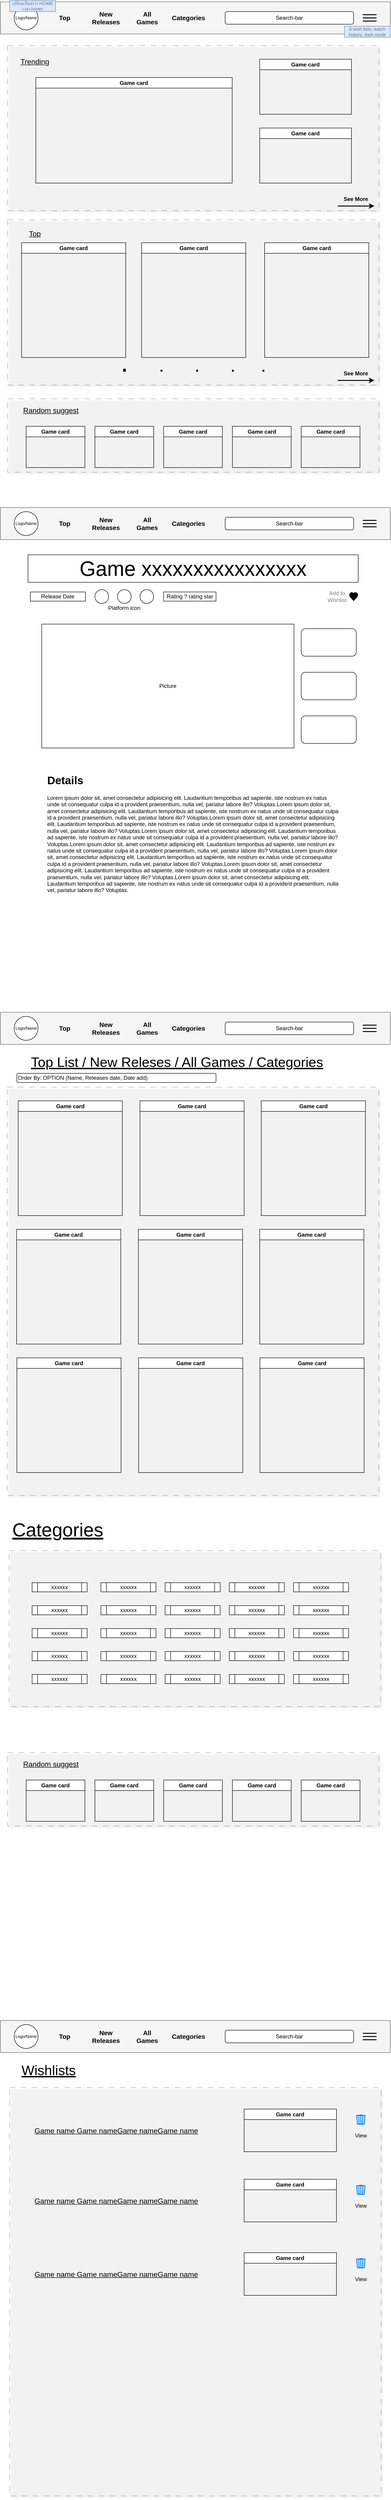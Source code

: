 <mxfile version="27.1.6">
  <diagram name="Page-1" id="5L36YUZNDnyZTbNsHrqq">
    <mxGraphModel dx="1002" dy="681" grid="1" gridSize="10" guides="1" tooltips="1" connect="1" arrows="1" fold="1" page="1" pageScale="1" pageWidth="850" pageHeight="1100" math="0" shadow="0">
      <root>
        <mxCell id="0" />
        <mxCell id="1" parent="0" />
        <mxCell id="wtV0gqSgXEhAF3ek1q4S-1" value="" style="rounded=0;whiteSpace=wrap;html=1;fillColor=#f5f5f5;fontColor=#333333;strokeColor=#666666;" vertex="1" parent="1">
          <mxGeometry y="25" width="850" height="70" as="geometry" />
        </mxCell>
        <mxCell id="wtV0gqSgXEhAF3ek1q4S-3" value="Logo/Name" style="ellipse;whiteSpace=wrap;html=1;aspect=fixed;fontSize=9;" vertex="1" parent="1">
          <mxGeometry x="30" y="34.06" width="51.88" height="51.88" as="geometry" />
        </mxCell>
        <mxCell id="wtV0gqSgXEhAF3ek1q4S-6" value="Search-bar" style="rounded=1;whiteSpace=wrap;html=1;" vertex="1" parent="1">
          <mxGeometry x="490" y="46.25" width="280" height="27.5" as="geometry" />
        </mxCell>
        <mxCell id="wtV0gqSgXEhAF3ek1q4S-12" value="" style="group" vertex="1" connectable="0" parent="1">
          <mxGeometry x="790" y="53" width="30" height="14" as="geometry" />
        </mxCell>
        <mxCell id="wtV0gqSgXEhAF3ek1q4S-9" value="" style="endArrow=none;html=1;rounded=0;strokeWidth=2;" edge="1" parent="wtV0gqSgXEhAF3ek1q4S-12">
          <mxGeometry width="50" height="50" relative="1" as="geometry">
            <mxPoint as="sourcePoint" />
            <mxPoint x="30" as="targetPoint" />
          </mxGeometry>
        </mxCell>
        <mxCell id="wtV0gqSgXEhAF3ek1q4S-10" value="" style="endArrow=none;html=1;rounded=0;strokeWidth=2;" edge="1" parent="wtV0gqSgXEhAF3ek1q4S-12">
          <mxGeometry width="50" height="50" relative="1" as="geometry">
            <mxPoint y="7" as="sourcePoint" />
            <mxPoint x="30" y="7" as="targetPoint" />
          </mxGeometry>
        </mxCell>
        <mxCell id="wtV0gqSgXEhAF3ek1q4S-11" value="" style="endArrow=none;html=1;rounded=0;strokeWidth=2;" edge="1" parent="wtV0gqSgXEhAF3ek1q4S-12">
          <mxGeometry width="50" height="50" relative="1" as="geometry">
            <mxPoint y="14" as="sourcePoint" />
            <mxPoint x="30" y="14" as="targetPoint" />
          </mxGeometry>
        </mxCell>
        <mxCell id="wtV0gqSgXEhAF3ek1q4S-14" value="เปลี่ยนเป็นคำว่า HOME เวลา hover" style="text;html=1;align=center;verticalAlign=middle;whiteSpace=wrap;rounded=0;fillColor=#dae8fc;strokeColor=#6c8ebf;fontSize=10;textOpacity=50;" vertex="1" parent="1">
          <mxGeometry x="20" y="22.19" width="100" height="24.06" as="geometry" />
        </mxCell>
        <mxCell id="wtV0gqSgXEhAF3ek1q4S-15" value="&lt;b&gt;&lt;font style=&quot;font-size: 14px;&quot;&gt;Top&lt;/font&gt;&lt;/b&gt;" style="text;html=1;align=center;verticalAlign=middle;whiteSpace=wrap;rounded=0;" vertex="1" parent="1">
          <mxGeometry x="110" y="41.88" width="60" height="36.25" as="geometry" />
        </mxCell>
        <mxCell id="wtV0gqSgXEhAF3ek1q4S-16" value="&lt;b&gt;&lt;font style=&quot;font-size: 14px;&quot;&gt;New Releases&lt;/font&gt;&lt;/b&gt;" style="text;html=1;align=center;verticalAlign=middle;whiteSpace=wrap;rounded=0;" vertex="1" parent="1">
          <mxGeometry x="200" y="41.88" width="60" height="36.25" as="geometry" />
        </mxCell>
        <mxCell id="wtV0gqSgXEhAF3ek1q4S-17" value="&lt;b&gt;&lt;font style=&quot;font-size: 14px;&quot;&gt;All Games&lt;/font&gt;&lt;/b&gt;" style="text;html=1;align=center;verticalAlign=middle;whiteSpace=wrap;rounded=0;" vertex="1" parent="1">
          <mxGeometry x="290" y="41.88" width="60" height="36.25" as="geometry" />
        </mxCell>
        <mxCell id="wtV0gqSgXEhAF3ek1q4S-18" value="&lt;div&gt;&lt;b&gt;&lt;font style=&quot;font-size: 14px;&quot;&gt;Categories&lt;/font&gt;&lt;/b&gt;&lt;/div&gt;" style="text;html=1;align=center;verticalAlign=middle;whiteSpace=wrap;rounded=0;" vertex="1" parent="1">
          <mxGeometry x="380" y="41.88" width="60" height="36.25" as="geometry" />
        </mxCell>
        <mxCell id="wtV0gqSgXEhAF3ek1q4S-19" value="" style="rounded=0;whiteSpace=wrap;html=1;textOpacity=0;perimeterSpacing=2;opacity=30;glass=0;shadow=1;dashed=1;dashPattern=12 12;" vertex="1" parent="1">
          <mxGeometry x="15.25" y="120" width="810" height="360" as="geometry" />
        </mxCell>
        <mxCell id="wtV0gqSgXEhAF3ek1q4S-20" value="Trending" style="text;html=1;align=center;verticalAlign=middle;whiteSpace=wrap;rounded=0;fontSize=16;fontStyle=4" vertex="1" parent="1">
          <mxGeometry x="45.25" y="140" width="60" height="30" as="geometry" />
        </mxCell>
        <mxCell id="wtV0gqSgXEhAF3ek1q4S-25" value="Game card" style="swimlane;whiteSpace=wrap;html=1;" vertex="1" parent="1">
          <mxGeometry x="77.13" y="190" width="428.12" height="230" as="geometry">
            <mxRectangle x="81.88" y="210" width="100" height="30" as="alternateBounds" />
          </mxGeometry>
        </mxCell>
        <mxCell id="wtV0gqSgXEhAF3ek1q4S-30" value="Game card" style="swimlane;whiteSpace=wrap;html=1;" vertex="1" parent="1">
          <mxGeometry x="565.25" y="150" width="200" height="120" as="geometry" />
        </mxCell>
        <mxCell id="wtV0gqSgXEhAF3ek1q4S-31" value="Game card" style="swimlane;whiteSpace=wrap;html=1;" vertex="1" parent="1">
          <mxGeometry x="565.25" y="300" width="200" height="120" as="geometry" />
        </mxCell>
        <mxCell id="wtV0gqSgXEhAF3ek1q4S-37" value="" style="rounded=0;whiteSpace=wrap;html=1;textOpacity=0;perimeterSpacing=2;opacity=30;glass=0;shadow=1;dashed=1;dashPattern=12 12;" vertex="1" parent="1">
          <mxGeometry x="15.25" y="500" width="810" height="360" as="geometry" />
        </mxCell>
        <mxCell id="wtV0gqSgXEhAF3ek1q4S-39" value="Game card" style="swimlane;whiteSpace=wrap;html=1;" vertex="1" parent="1">
          <mxGeometry x="46" y="550" width="227.13" height="250" as="geometry">
            <mxRectangle x="81.88" y="210" width="100" height="30" as="alternateBounds" />
          </mxGeometry>
        </mxCell>
        <mxCell id="wtV0gqSgXEhAF3ek1q4S-42" value="" style="rounded=0;whiteSpace=wrap;html=1;textOpacity=0;perimeterSpacing=2;opacity=30;glass=0;shadow=1;dashed=1;dashPattern=12 12;" vertex="1" parent="1">
          <mxGeometry x="19" y="3400" width="810" height="340" as="geometry" />
        </mxCell>
        <mxCell id="wtV0gqSgXEhAF3ek1q4S-47" value="Top" style="text;html=1;align=center;verticalAlign=middle;whiteSpace=wrap;rounded=0;fontSize=16;fontStyle=4" vertex="1" parent="1">
          <mxGeometry x="45.25" y="515" width="60" height="30" as="geometry" />
        </mxCell>
        <mxCell id="wtV0gqSgXEhAF3ek1q4S-48" value="มี wish lists, watch history, dark mode" style="text;html=1;align=center;verticalAlign=middle;whiteSpace=wrap;rounded=0;fillColor=#dae8fc;strokeColor=#6c8ebf;fontSize=10;textOpacity=50;" vertex="1" parent="1">
          <mxGeometry x="750" y="78.13" width="100" height="24.06" as="geometry" />
        </mxCell>
        <mxCell id="wtV0gqSgXEhAF3ek1q4S-49" value="&lt;font style=&quot;font-size: 60px;&quot;&gt;&lt;font style=&quot;&quot;&gt;.&amp;nbsp; &amp;nbsp; &lt;/font&gt;&lt;/font&gt;&lt;font style=&quot;font-size: 40px;&quot;&gt;&lt;font style=&quot;&quot;&gt;.&amp;nbsp; &amp;nbsp; &amp;nbsp; .&amp;nbsp; &amp;nbsp; &amp;nbsp; .&amp;nbsp; &amp;nbsp; &amp;nbsp;.&lt;/font&gt;&lt;/font&gt;" style="rounded=1;whiteSpace=wrap;html=1;labelBackgroundColor=none;fillColor=none;strokeColor=none;align=center;fontColor=light-dark(#000000,#EDEDED);labelBorderColor=none;textShadow=0;labelPosition=center;verticalLabelPosition=middle;verticalAlign=middle;" vertex="1" parent="1">
          <mxGeometry x="257.25" y="780" width="326.5" height="60" as="geometry" />
        </mxCell>
        <mxCell id="wtV0gqSgXEhAF3ek1q4S-54" value="" style="group" vertex="1" connectable="0" parent="1">
          <mxGeometry x="735.25" y="440" width="80" height="30" as="geometry" />
        </mxCell>
        <mxCell id="wtV0gqSgXEhAF3ek1q4S-55" value="" style="endArrow=classic;html=1;rounded=0;strokeWidth=2;" edge="1" parent="wtV0gqSgXEhAF3ek1q4S-54">
          <mxGeometry width="50" height="50" relative="1" as="geometry">
            <mxPoint y="30" as="sourcePoint" />
            <mxPoint x="80" y="30" as="targetPoint" />
          </mxGeometry>
        </mxCell>
        <mxCell id="wtV0gqSgXEhAF3ek1q4S-56" value="&lt;b&gt;See More&lt;/b&gt;" style="text;html=1;align=center;verticalAlign=middle;whiteSpace=wrap;rounded=0;" vertex="1" parent="wtV0gqSgXEhAF3ek1q4S-54">
          <mxGeometry x="10" width="60" height="30" as="geometry" />
        </mxCell>
        <mxCell id="wtV0gqSgXEhAF3ek1q4S-58" value="" style="group" vertex="1" connectable="0" parent="1">
          <mxGeometry x="735.25" y="820" width="80" height="30" as="geometry" />
        </mxCell>
        <mxCell id="wtV0gqSgXEhAF3ek1q4S-59" value="" style="endArrow=classic;html=1;rounded=0;strokeWidth=2;" edge="1" parent="wtV0gqSgXEhAF3ek1q4S-58">
          <mxGeometry width="50" height="50" relative="1" as="geometry">
            <mxPoint y="30" as="sourcePoint" />
            <mxPoint x="80" y="30" as="targetPoint" />
          </mxGeometry>
        </mxCell>
        <mxCell id="wtV0gqSgXEhAF3ek1q4S-60" value="&lt;b&gt;See More&lt;/b&gt;" style="text;html=1;align=center;verticalAlign=middle;whiteSpace=wrap;rounded=0;" vertex="1" parent="wtV0gqSgXEhAF3ek1q4S-58">
          <mxGeometry x="10" width="60" height="30" as="geometry" />
        </mxCell>
        <mxCell id="wtV0gqSgXEhAF3ek1q4S-61" value="Categories" style="text;html=1;align=center;verticalAlign=middle;whiteSpace=wrap;rounded=0;fontSize=41;fontStyle=4" vertex="1" parent="1">
          <mxGeometry x="95.25" y="3340" width="60" height="30" as="geometry" />
        </mxCell>
        <mxCell id="wtV0gqSgXEhAF3ek1q4S-62" value="xxxxxx" style="shape=process;whiteSpace=wrap;html=1;backgroundOutline=1;" vertex="1" parent="1">
          <mxGeometry x="69" y="3470" width="120" height="20" as="geometry" />
        </mxCell>
        <mxCell id="wtV0gqSgXEhAF3ek1q4S-63" value="xxxxxx" style="shape=process;whiteSpace=wrap;html=1;backgroundOutline=1;" vertex="1" parent="1">
          <mxGeometry x="219" y="3470" width="120" height="20" as="geometry" />
        </mxCell>
        <mxCell id="wtV0gqSgXEhAF3ek1q4S-64" value="xxxxxx" style="shape=process;whiteSpace=wrap;html=1;backgroundOutline=1;" vertex="1" parent="1">
          <mxGeometry x="359" y="3470" width="120" height="20" as="geometry" />
        </mxCell>
        <mxCell id="wtV0gqSgXEhAF3ek1q4S-65" value="xxxxxx" style="shape=process;whiteSpace=wrap;html=1;backgroundOutline=1;" vertex="1" parent="1">
          <mxGeometry x="499" y="3470" width="120" height="20" as="geometry" />
        </mxCell>
        <mxCell id="wtV0gqSgXEhAF3ek1q4S-66" value="xxxxxx" style="shape=process;whiteSpace=wrap;html=1;backgroundOutline=1;" vertex="1" parent="1">
          <mxGeometry x="639" y="3470" width="120" height="20" as="geometry" />
        </mxCell>
        <mxCell id="wtV0gqSgXEhAF3ek1q4S-67" value="xxxxxx" style="shape=process;whiteSpace=wrap;html=1;backgroundOutline=1;" vertex="1" parent="1">
          <mxGeometry x="69" y="3520" width="120" height="20" as="geometry" />
        </mxCell>
        <mxCell id="wtV0gqSgXEhAF3ek1q4S-68" value="xxxxxx" style="shape=process;whiteSpace=wrap;html=1;backgroundOutline=1;" vertex="1" parent="1">
          <mxGeometry x="219" y="3520" width="120" height="20" as="geometry" />
        </mxCell>
        <mxCell id="wtV0gqSgXEhAF3ek1q4S-69" value="xxxxxx" style="shape=process;whiteSpace=wrap;html=1;backgroundOutline=1;" vertex="1" parent="1">
          <mxGeometry x="359" y="3520" width="120" height="20" as="geometry" />
        </mxCell>
        <mxCell id="wtV0gqSgXEhAF3ek1q4S-70" value="xxxxxx" style="shape=process;whiteSpace=wrap;html=1;backgroundOutline=1;" vertex="1" parent="1">
          <mxGeometry x="499" y="3520" width="120" height="20" as="geometry" />
        </mxCell>
        <mxCell id="wtV0gqSgXEhAF3ek1q4S-71" value="xxxxxx" style="shape=process;whiteSpace=wrap;html=1;backgroundOutline=1;" vertex="1" parent="1">
          <mxGeometry x="639" y="3520" width="120" height="20" as="geometry" />
        </mxCell>
        <mxCell id="wtV0gqSgXEhAF3ek1q4S-72" value="xxxxxx" style="shape=process;whiteSpace=wrap;html=1;backgroundOutline=1;" vertex="1" parent="1">
          <mxGeometry x="69" y="3570" width="120" height="20" as="geometry" />
        </mxCell>
        <mxCell id="wtV0gqSgXEhAF3ek1q4S-73" value="xxxxxx" style="shape=process;whiteSpace=wrap;html=1;backgroundOutline=1;" vertex="1" parent="1">
          <mxGeometry x="219" y="3570" width="120" height="20" as="geometry" />
        </mxCell>
        <mxCell id="wtV0gqSgXEhAF3ek1q4S-74" value="xxxxxx" style="shape=process;whiteSpace=wrap;html=1;backgroundOutline=1;" vertex="1" parent="1">
          <mxGeometry x="359" y="3570" width="120" height="20" as="geometry" />
        </mxCell>
        <mxCell id="wtV0gqSgXEhAF3ek1q4S-75" value="xxxxxx" style="shape=process;whiteSpace=wrap;html=1;backgroundOutline=1;" vertex="1" parent="1">
          <mxGeometry x="499" y="3570" width="120" height="20" as="geometry" />
        </mxCell>
        <mxCell id="wtV0gqSgXEhAF3ek1q4S-76" value="xxxxxx" style="shape=process;whiteSpace=wrap;html=1;backgroundOutline=1;" vertex="1" parent="1">
          <mxGeometry x="639" y="3570" width="120" height="20" as="geometry" />
        </mxCell>
        <mxCell id="wtV0gqSgXEhAF3ek1q4S-77" value="xxxxxx" style="shape=process;whiteSpace=wrap;html=1;backgroundOutline=1;" vertex="1" parent="1">
          <mxGeometry x="69" y="3620" width="120" height="20" as="geometry" />
        </mxCell>
        <mxCell id="wtV0gqSgXEhAF3ek1q4S-78" value="xxxxxx" style="shape=process;whiteSpace=wrap;html=1;backgroundOutline=1;" vertex="1" parent="1">
          <mxGeometry x="219" y="3620" width="120" height="20" as="geometry" />
        </mxCell>
        <mxCell id="wtV0gqSgXEhAF3ek1q4S-79" value="xxxxxx" style="shape=process;whiteSpace=wrap;html=1;backgroundOutline=1;" vertex="1" parent="1">
          <mxGeometry x="359" y="3620" width="120" height="20" as="geometry" />
        </mxCell>
        <mxCell id="wtV0gqSgXEhAF3ek1q4S-80" value="xxxxxx" style="shape=process;whiteSpace=wrap;html=1;backgroundOutline=1;" vertex="1" parent="1">
          <mxGeometry x="499" y="3620" width="120" height="20" as="geometry" />
        </mxCell>
        <mxCell id="wtV0gqSgXEhAF3ek1q4S-81" value="xxxxxx" style="shape=process;whiteSpace=wrap;html=1;backgroundOutline=1;" vertex="1" parent="1">
          <mxGeometry x="639" y="3620" width="120" height="20" as="geometry" />
        </mxCell>
        <mxCell id="wtV0gqSgXEhAF3ek1q4S-82" value="xxxxxx" style="shape=process;whiteSpace=wrap;html=1;backgroundOutline=1;" vertex="1" parent="1">
          <mxGeometry x="69" y="3670" width="120" height="20" as="geometry" />
        </mxCell>
        <mxCell id="wtV0gqSgXEhAF3ek1q4S-83" value="xxxxxx" style="shape=process;whiteSpace=wrap;html=1;backgroundOutline=1;" vertex="1" parent="1">
          <mxGeometry x="219" y="3670" width="120" height="20" as="geometry" />
        </mxCell>
        <mxCell id="wtV0gqSgXEhAF3ek1q4S-84" value="xxxxxx" style="shape=process;whiteSpace=wrap;html=1;backgroundOutline=1;" vertex="1" parent="1">
          <mxGeometry x="359" y="3670" width="120" height="20" as="geometry" />
        </mxCell>
        <mxCell id="wtV0gqSgXEhAF3ek1q4S-85" value="xxxxxx" style="shape=process;whiteSpace=wrap;html=1;backgroundOutline=1;" vertex="1" parent="1">
          <mxGeometry x="499" y="3670" width="120" height="20" as="geometry" />
        </mxCell>
        <mxCell id="wtV0gqSgXEhAF3ek1q4S-86" value="xxxxxx" style="shape=process;whiteSpace=wrap;html=1;backgroundOutline=1;" vertex="1" parent="1">
          <mxGeometry x="639" y="3670" width="120" height="20" as="geometry" />
        </mxCell>
        <mxCell id="wtV0gqSgXEhAF3ek1q4S-96" value="" style="rounded=0;whiteSpace=wrap;html=1;textOpacity=0;perimeterSpacing=2;opacity=30;glass=0;shadow=1;dashed=1;dashPattern=12 12;" vertex="1" parent="1">
          <mxGeometry x="15.25" y="890" width="810" height="160" as="geometry" />
        </mxCell>
        <mxCell id="wtV0gqSgXEhAF3ek1q4S-97" value="Game card" style="swimlane;whiteSpace=wrap;html=1;" vertex="1" parent="1">
          <mxGeometry x="56" y="950" width="128.12" height="90" as="geometry">
            <mxRectangle x="81.88" y="210" width="100" height="30" as="alternateBounds" />
          </mxGeometry>
        </mxCell>
        <mxCell id="wtV0gqSgXEhAF3ek1q4S-100" value="Random suggest" style="text;html=1;align=center;verticalAlign=middle;whiteSpace=wrap;rounded=0;fontSize=16;fontStyle=4" vertex="1" parent="1">
          <mxGeometry x="35.25" y="900" width="150" height="30" as="geometry" />
        </mxCell>
        <mxCell id="wtV0gqSgXEhAF3ek1q4S-106" value="Game card" style="swimlane;whiteSpace=wrap;html=1;" vertex="1" parent="1">
          <mxGeometry x="206" y="950" width="128.12" height="90" as="geometry">
            <mxRectangle x="81.88" y="210" width="100" height="30" as="alternateBounds" />
          </mxGeometry>
        </mxCell>
        <mxCell id="wtV0gqSgXEhAF3ek1q4S-107" value="Game card" style="swimlane;whiteSpace=wrap;html=1;" vertex="1" parent="1">
          <mxGeometry x="355.75" y="950" width="128.12" height="90" as="geometry">
            <mxRectangle x="81.88" y="210" width="100" height="30" as="alternateBounds" />
          </mxGeometry>
        </mxCell>
        <mxCell id="wtV0gqSgXEhAF3ek1q4S-108" value="Game card" style="swimlane;whiteSpace=wrap;html=1;" vertex="1" parent="1">
          <mxGeometry x="505.75" y="950" width="128.12" height="90" as="geometry">
            <mxRectangle x="81.88" y="210" width="100" height="30" as="alternateBounds" />
          </mxGeometry>
        </mxCell>
        <mxCell id="wtV0gqSgXEhAF3ek1q4S-110" value="Game card" style="swimlane;whiteSpace=wrap;html=1;" vertex="1" parent="1">
          <mxGeometry x="655.75" y="950" width="128.12" height="90" as="geometry">
            <mxRectangle x="81.88" y="210" width="100" height="30" as="alternateBounds" />
          </mxGeometry>
        </mxCell>
        <mxCell id="wtV0gqSgXEhAF3ek1q4S-112" value="Game card" style="swimlane;whiteSpace=wrap;html=1;" vertex="1" parent="1">
          <mxGeometry x="307.68" y="550" width="227.13" height="250" as="geometry">
            <mxRectangle x="81.88" y="210" width="100" height="30" as="alternateBounds" />
          </mxGeometry>
        </mxCell>
        <mxCell id="wtV0gqSgXEhAF3ek1q4S-113" value="Game card" style="swimlane;whiteSpace=wrap;html=1;" vertex="1" parent="1">
          <mxGeometry x="576" y="550" width="227.13" height="250" as="geometry">
            <mxRectangle x="81.88" y="210" width="100" height="30" as="alternateBounds" />
          </mxGeometry>
        </mxCell>
        <mxCell id="wtV0gqSgXEhAF3ek1q4S-129" value="" style="group" vertex="1" connectable="0" parent="1">
          <mxGeometry y="1127" width="850" height="70" as="geometry" />
        </mxCell>
        <mxCell id="wtV0gqSgXEhAF3ek1q4S-116" value="" style="rounded=0;whiteSpace=wrap;html=1;fillColor=#f5f5f5;fontColor=#333333;strokeColor=#666666;" vertex="1" parent="wtV0gqSgXEhAF3ek1q4S-129">
          <mxGeometry width="850" height="70" as="geometry" />
        </mxCell>
        <mxCell id="wtV0gqSgXEhAF3ek1q4S-117" value="Logo/Name" style="ellipse;whiteSpace=wrap;html=1;aspect=fixed;fontSize=9;" vertex="1" parent="wtV0gqSgXEhAF3ek1q4S-129">
          <mxGeometry x="30" y="9.06" width="51.88" height="51.88" as="geometry" />
        </mxCell>
        <mxCell id="wtV0gqSgXEhAF3ek1q4S-118" value="Search-bar" style="rounded=1;whiteSpace=wrap;html=1;" vertex="1" parent="wtV0gqSgXEhAF3ek1q4S-129">
          <mxGeometry x="490" y="21.25" width="280" height="27.5" as="geometry" />
        </mxCell>
        <mxCell id="wtV0gqSgXEhAF3ek1q4S-119" value="" style="group" vertex="1" connectable="0" parent="wtV0gqSgXEhAF3ek1q4S-129">
          <mxGeometry x="790" y="28" width="30" height="14" as="geometry" />
        </mxCell>
        <mxCell id="wtV0gqSgXEhAF3ek1q4S-120" value="" style="endArrow=none;html=1;rounded=0;strokeWidth=2;" edge="1" parent="wtV0gqSgXEhAF3ek1q4S-119">
          <mxGeometry width="50" height="50" relative="1" as="geometry">
            <mxPoint as="sourcePoint" />
            <mxPoint x="30" as="targetPoint" />
          </mxGeometry>
        </mxCell>
        <mxCell id="wtV0gqSgXEhAF3ek1q4S-121" value="" style="endArrow=none;html=1;rounded=0;strokeWidth=2;" edge="1" parent="wtV0gqSgXEhAF3ek1q4S-119">
          <mxGeometry width="50" height="50" relative="1" as="geometry">
            <mxPoint y="7" as="sourcePoint" />
            <mxPoint x="30" y="7" as="targetPoint" />
          </mxGeometry>
        </mxCell>
        <mxCell id="wtV0gqSgXEhAF3ek1q4S-122" value="" style="endArrow=none;html=1;rounded=0;strokeWidth=2;" edge="1" parent="wtV0gqSgXEhAF3ek1q4S-119">
          <mxGeometry width="50" height="50" relative="1" as="geometry">
            <mxPoint y="14" as="sourcePoint" />
            <mxPoint x="30" y="14" as="targetPoint" />
          </mxGeometry>
        </mxCell>
        <mxCell id="wtV0gqSgXEhAF3ek1q4S-124" value="&lt;b&gt;&lt;font style=&quot;font-size: 14px;&quot;&gt;Top&lt;/font&gt;&lt;/b&gt;" style="text;html=1;align=center;verticalAlign=middle;whiteSpace=wrap;rounded=0;" vertex="1" parent="wtV0gqSgXEhAF3ek1q4S-129">
          <mxGeometry x="110" y="16.88" width="60" height="36.25" as="geometry" />
        </mxCell>
        <mxCell id="wtV0gqSgXEhAF3ek1q4S-125" value="&lt;b&gt;&lt;font style=&quot;font-size: 14px;&quot;&gt;New Releases&lt;/font&gt;&lt;/b&gt;" style="text;html=1;align=center;verticalAlign=middle;whiteSpace=wrap;rounded=0;" vertex="1" parent="wtV0gqSgXEhAF3ek1q4S-129">
          <mxGeometry x="200" y="16.88" width="60" height="36.25" as="geometry" />
        </mxCell>
        <mxCell id="wtV0gqSgXEhAF3ek1q4S-126" value="&lt;b&gt;&lt;font style=&quot;font-size: 14px;&quot;&gt;All Games&lt;/font&gt;&lt;/b&gt;" style="text;html=1;align=center;verticalAlign=middle;whiteSpace=wrap;rounded=0;" vertex="1" parent="wtV0gqSgXEhAF3ek1q4S-129">
          <mxGeometry x="290" y="16.88" width="60" height="36.25" as="geometry" />
        </mxCell>
        <mxCell id="wtV0gqSgXEhAF3ek1q4S-127" value="&lt;div&gt;&lt;b&gt;&lt;font style=&quot;font-size: 14px;&quot;&gt;Categories&lt;/font&gt;&lt;/b&gt;&lt;/div&gt;" style="text;html=1;align=center;verticalAlign=middle;whiteSpace=wrap;rounded=0;" vertex="1" parent="wtV0gqSgXEhAF3ek1q4S-129">
          <mxGeometry x="380" y="16.88" width="60" height="36.25" as="geometry" />
        </mxCell>
        <mxCell id="wtV0gqSgXEhAF3ek1q4S-130" value="&lt;font&gt;Game xxxxxxxxxxxxxxxx&lt;/font&gt;" style="rounded=0;whiteSpace=wrap;html=1;fontSize=45;" vertex="1" parent="1">
          <mxGeometry x="60" y="1230" width="720" height="60" as="geometry" />
        </mxCell>
        <mxCell id="wtV0gqSgXEhAF3ek1q4S-131" value="Release Date" style="rounded=0;whiteSpace=wrap;html=1;" vertex="1" parent="1">
          <mxGeometry x="65.25" y="1311" width="120" height="20" as="geometry" />
        </mxCell>
        <mxCell id="wtV0gqSgXEhAF3ek1q4S-133" value="" style="ellipse;whiteSpace=wrap;html=1;aspect=fixed;" vertex="1" parent="1">
          <mxGeometry x="206" y="1306" width="30" height="30" as="geometry" />
        </mxCell>
        <mxCell id="wtV0gqSgXEhAF3ek1q4S-134" value="" style="ellipse;whiteSpace=wrap;html=1;aspect=fixed;" vertex="1" parent="1">
          <mxGeometry x="255.06" y="1306" width="30" height="30" as="geometry" />
        </mxCell>
        <mxCell id="wtV0gqSgXEhAF3ek1q4S-135" value="" style="ellipse;whiteSpace=wrap;html=1;aspect=fixed;" vertex="1" parent="1">
          <mxGeometry x="304.12" y="1306" width="30" height="30" as="geometry" />
        </mxCell>
        <mxCell id="wtV0gqSgXEhAF3ek1q4S-136" value="Platform icon" style="text;html=1;align=center;verticalAlign=middle;whiteSpace=wrap;rounded=0;" vertex="1" parent="1">
          <mxGeometry x="215.06" y="1341" width="110" height="10" as="geometry" />
        </mxCell>
        <mxCell id="wtV0gqSgXEhAF3ek1q4S-138" value="" style="shape=mxgraph.signs.healthcare.heart_1;html=1;pointerEvents=1;fillColor=#000000;strokeColor=none;verticalLabelPosition=bottom;verticalAlign=top;align=center;" vertex="1" parent="1">
          <mxGeometry x="760" y="1311" width="20" height="20" as="geometry" />
        </mxCell>
        <mxCell id="wtV0gqSgXEhAF3ek1q4S-139" value="Add to Wishlist" style="text;html=1;align=center;verticalAlign=middle;whiteSpace=wrap;rounded=0;textOpacity=50;" vertex="1" parent="1">
          <mxGeometry x="703.87" y="1306" width="60" height="30" as="geometry" />
        </mxCell>
        <mxCell id="wtV0gqSgXEhAF3ek1q4S-140" value="Rating ? rating star" style="rounded=0;whiteSpace=wrap;html=1;" vertex="1" parent="1">
          <mxGeometry x="355.75" y="1311" width="114.25" height="20" as="geometry" />
        </mxCell>
        <mxCell id="wtV0gqSgXEhAF3ek1q4S-141" value="Picture" style="rounded=0;whiteSpace=wrap;html=1;" vertex="1" parent="1">
          <mxGeometry x="90" y="1381" width="550" height="270" as="geometry" />
        </mxCell>
        <mxCell id="wtV0gqSgXEhAF3ek1q4S-142" value="" style="rounded=1;whiteSpace=wrap;html=1;" vertex="1" parent="1">
          <mxGeometry x="655.75" y="1391" width="120" height="60" as="geometry" />
        </mxCell>
        <mxCell id="wtV0gqSgXEhAF3ek1q4S-143" value="" style="rounded=1;whiteSpace=wrap;html=1;" vertex="1" parent="1">
          <mxGeometry x="655.75" y="1486" width="120" height="60" as="geometry" />
        </mxCell>
        <mxCell id="wtV0gqSgXEhAF3ek1q4S-144" value="" style="rounded=1;whiteSpace=wrap;html=1;" vertex="1" parent="1">
          <mxGeometry x="655.75" y="1581" width="120" height="60" as="geometry" />
        </mxCell>
        <mxCell id="wtV0gqSgXEhAF3ek1q4S-145" value="&lt;h1 style=&quot;margin-top: 0px;&quot;&gt;Details&lt;/h1&gt;&lt;p&gt;Lorem ipsum dolor sit, amet consectetur adipisicing elit. Laudantium temporibus ad sapiente, iste nostrum ex natus unde sit consequatur culpa id a provident praesentium, nulla vel, pariatur labore illo? Voluptas.&lt;span style=&quot;background-color: transparent; color: light-dark(rgb(0, 0, 0), rgb(255, 255, 255));&quot;&gt;Lorem ipsum dolor sit, amet consectetur adipisicing elit. Laudantium temporibus ad sapiente, iste nostrum ex natus unde sit consequatur culpa id a provident praesentium, nulla vel, pariatur labore illo? Voluptas.&lt;/span&gt;&lt;span style=&quot;background-color: transparent; color: light-dark(rgb(0, 0, 0), rgb(255, 255, 255));&quot;&gt;Lorem ipsum dolor sit, amet consectetur adipisicing elit. Laudantium temporibus ad sapiente, iste nostrum ex natus unde sit consequatur culpa id a provident praesentium, nulla vel, pariatur labore illo? Voluptas.&lt;/span&gt;&lt;span style=&quot;background-color: transparent; color: light-dark(rgb(0, 0, 0), rgb(255, 255, 255));&quot;&gt;Lorem ipsum dolor sit, amet consectetur adipisicing elit. Laudantium temporibus ad sapiente, iste nostrum ex natus unde sit consequatur culpa id a provident praesentium, nulla vel, pariatur labore illo? Voluptas.&lt;/span&gt;&lt;span style=&quot;background-color: transparent; color: light-dark(rgb(0, 0, 0), rgb(255, 255, 255));&quot;&gt;Lorem ipsum dolor sit, amet consectetur adipisicing elit. Laudantium temporibus ad sapiente, iste nostrum ex natus unde sit consequatur culpa id a provident praesentium, nulla vel, pariatur labore illo? Voluptas.&lt;/span&gt;&lt;span style=&quot;background-color: transparent; color: light-dark(rgb(0, 0, 0), rgb(255, 255, 255));&quot;&gt;Lorem ipsum dolor sit, amet consectetur adipisicing elit. Laudantium temporibus ad sapiente, iste nostrum ex natus unde sit consequatur culpa id a provident praesentium, nulla vel, pariatur labore illo? Voluptas.&lt;/span&gt;&lt;span style=&quot;background-color: transparent; color: light-dark(rgb(0, 0, 0), rgb(255, 255, 255));&quot;&gt;Lorem ipsum dolor sit, amet consectetur adipisicing elit. Laudantium temporibus ad sapiente, iste nostrum ex natus unde sit consequatur culpa id a provident praesentium, nulla vel, pariatur labore illo? Voluptas.&lt;/span&gt;&lt;span style=&quot;background-color: transparent; color: light-dark(rgb(0, 0, 0), rgb(255, 255, 255));&quot;&gt;Lorem ipsum dolor sit, amet consectetur adipisicing elit. Laudantium temporibus ad sapiente, iste nostrum ex natus unde sit consequatur culpa id a provident praesentium, nulla vel, pariatur labore illo? Voluptas.&lt;/span&gt;&lt;/p&gt;" style="text;html=1;whiteSpace=wrap;overflow=hidden;rounded=0;" vertex="1" parent="1">
          <mxGeometry x="100" y="1701" width="640" height="280" as="geometry" />
        </mxCell>
        <mxCell id="wtV0gqSgXEhAF3ek1q4S-146" value="" style="group" vertex="1" connectable="0" parent="1">
          <mxGeometry y="2227" width="850" height="70" as="geometry" />
        </mxCell>
        <mxCell id="wtV0gqSgXEhAF3ek1q4S-147" value="" style="rounded=0;whiteSpace=wrap;html=1;fillColor=#f5f5f5;fontColor=#333333;strokeColor=#666666;" vertex="1" parent="wtV0gqSgXEhAF3ek1q4S-146">
          <mxGeometry width="850" height="70" as="geometry" />
        </mxCell>
        <mxCell id="wtV0gqSgXEhAF3ek1q4S-148" value="Logo/Name" style="ellipse;whiteSpace=wrap;html=1;aspect=fixed;fontSize=9;" vertex="1" parent="wtV0gqSgXEhAF3ek1q4S-146">
          <mxGeometry x="30" y="9.06" width="51.88" height="51.88" as="geometry" />
        </mxCell>
        <mxCell id="wtV0gqSgXEhAF3ek1q4S-149" value="Search-bar" style="rounded=1;whiteSpace=wrap;html=1;" vertex="1" parent="wtV0gqSgXEhAF3ek1q4S-146">
          <mxGeometry x="490" y="21.25" width="280" height="27.5" as="geometry" />
        </mxCell>
        <mxCell id="wtV0gqSgXEhAF3ek1q4S-150" value="" style="group" vertex="1" connectable="0" parent="wtV0gqSgXEhAF3ek1q4S-146">
          <mxGeometry x="790" y="28" width="30" height="14" as="geometry" />
        </mxCell>
        <mxCell id="wtV0gqSgXEhAF3ek1q4S-151" value="" style="endArrow=none;html=1;rounded=0;strokeWidth=2;" edge="1" parent="wtV0gqSgXEhAF3ek1q4S-150">
          <mxGeometry width="50" height="50" relative="1" as="geometry">
            <mxPoint as="sourcePoint" />
            <mxPoint x="30" as="targetPoint" />
          </mxGeometry>
        </mxCell>
        <mxCell id="wtV0gqSgXEhAF3ek1q4S-152" value="" style="endArrow=none;html=1;rounded=0;strokeWidth=2;" edge="1" parent="wtV0gqSgXEhAF3ek1q4S-150">
          <mxGeometry width="50" height="50" relative="1" as="geometry">
            <mxPoint y="7" as="sourcePoint" />
            <mxPoint x="30" y="7" as="targetPoint" />
          </mxGeometry>
        </mxCell>
        <mxCell id="wtV0gqSgXEhAF3ek1q4S-153" value="" style="endArrow=none;html=1;rounded=0;strokeWidth=2;" edge="1" parent="wtV0gqSgXEhAF3ek1q4S-150">
          <mxGeometry width="50" height="50" relative="1" as="geometry">
            <mxPoint y="14" as="sourcePoint" />
            <mxPoint x="30" y="14" as="targetPoint" />
          </mxGeometry>
        </mxCell>
        <mxCell id="wtV0gqSgXEhAF3ek1q4S-154" value="&lt;b&gt;&lt;font style=&quot;font-size: 14px;&quot;&gt;Top&lt;/font&gt;&lt;/b&gt;" style="text;html=1;align=center;verticalAlign=middle;whiteSpace=wrap;rounded=0;" vertex="1" parent="wtV0gqSgXEhAF3ek1q4S-146">
          <mxGeometry x="110" y="16.88" width="60" height="36.25" as="geometry" />
        </mxCell>
        <mxCell id="wtV0gqSgXEhAF3ek1q4S-155" value="&lt;b&gt;&lt;font style=&quot;font-size: 14px;&quot;&gt;New Releases&lt;/font&gt;&lt;/b&gt;" style="text;html=1;align=center;verticalAlign=middle;whiteSpace=wrap;rounded=0;" vertex="1" parent="wtV0gqSgXEhAF3ek1q4S-146">
          <mxGeometry x="200" y="16.88" width="60" height="36.25" as="geometry" />
        </mxCell>
        <mxCell id="wtV0gqSgXEhAF3ek1q4S-156" value="&lt;b&gt;&lt;font style=&quot;font-size: 14px;&quot;&gt;All Games&lt;/font&gt;&lt;/b&gt;" style="text;html=1;align=center;verticalAlign=middle;whiteSpace=wrap;rounded=0;" vertex="1" parent="wtV0gqSgXEhAF3ek1q4S-146">
          <mxGeometry x="290" y="16.88" width="60" height="36.25" as="geometry" />
        </mxCell>
        <mxCell id="wtV0gqSgXEhAF3ek1q4S-157" value="&lt;div&gt;&lt;b&gt;&lt;font style=&quot;font-size: 14px;&quot;&gt;Categories&lt;/font&gt;&lt;/b&gt;&lt;/div&gt;" style="text;html=1;align=center;verticalAlign=middle;whiteSpace=wrap;rounded=0;" vertex="1" parent="wtV0gqSgXEhAF3ek1q4S-146">
          <mxGeometry x="380" y="16.88" width="60" height="36.25" as="geometry" />
        </mxCell>
        <mxCell id="wtV0gqSgXEhAF3ek1q4S-158" value="" style="rounded=0;whiteSpace=wrap;html=1;textOpacity=0;perimeterSpacing=2;opacity=30;glass=0;shadow=1;dashed=1;dashPattern=12 12;" vertex="1" parent="1">
          <mxGeometry x="14.81" y="2390" width="810" height="890" as="geometry" />
        </mxCell>
        <mxCell id="wtV0gqSgXEhAF3ek1q4S-159" value="Game card" style="swimlane;whiteSpace=wrap;html=1;" vertex="1" parent="1">
          <mxGeometry x="38.63" y="2420" width="227.13" height="250" as="geometry">
            <mxRectangle x="81.88" y="210" width="100" height="30" as="alternateBounds" />
          </mxGeometry>
        </mxCell>
        <mxCell id="wtV0gqSgXEhAF3ek1q4S-160" value="Top List / New Releses / All Games / Categories" style="text;html=1;align=center;verticalAlign=middle;whiteSpace=wrap;rounded=0;fontSize=30;fontStyle=4" vertex="1" parent="1">
          <mxGeometry x="10" y="2320" width="750" height="30" as="geometry" />
        </mxCell>
        <mxCell id="wtV0gqSgXEhAF3ek1q4S-165" value="Game card" style="swimlane;whiteSpace=wrap;html=1;" vertex="1" parent="1">
          <mxGeometry x="304.12" y="2420" width="227.13" height="250" as="geometry">
            <mxRectangle x="81.88" y="210" width="100" height="30" as="alternateBounds" />
          </mxGeometry>
        </mxCell>
        <mxCell id="wtV0gqSgXEhAF3ek1q4S-166" value="Game card" style="swimlane;whiteSpace=wrap;html=1;" vertex="1" parent="1">
          <mxGeometry x="568.63" y="2420" width="227.13" height="250" as="geometry">
            <mxRectangle x="81.88" y="210" width="100" height="30" as="alternateBounds" />
          </mxGeometry>
        </mxCell>
        <mxCell id="wtV0gqSgXEhAF3ek1q4S-167" value="Game card" style="swimlane;whiteSpace=wrap;html=1;" vertex="1" parent="1">
          <mxGeometry x="35.25" y="2700" width="227.13" height="250" as="geometry">
            <mxRectangle x="81.88" y="210" width="100" height="30" as="alternateBounds" />
          </mxGeometry>
        </mxCell>
        <mxCell id="wtV0gqSgXEhAF3ek1q4S-168" value="Game card" style="swimlane;whiteSpace=wrap;html=1;" vertex="1" parent="1">
          <mxGeometry x="300.74" y="2700" width="227.13" height="250" as="geometry">
            <mxRectangle x="81.88" y="210" width="100" height="30" as="alternateBounds" />
          </mxGeometry>
        </mxCell>
        <mxCell id="wtV0gqSgXEhAF3ek1q4S-169" value="Game card" style="swimlane;whiteSpace=wrap;html=1;" vertex="1" parent="1">
          <mxGeometry x="565.25" y="2700" width="227.13" height="250" as="geometry">
            <mxRectangle x="81.88" y="210" width="100" height="30" as="alternateBounds" />
          </mxGeometry>
        </mxCell>
        <mxCell id="wtV0gqSgXEhAF3ek1q4S-170" value="Game card" style="swimlane;whiteSpace=wrap;html=1;" vertex="1" parent="1">
          <mxGeometry x="35.74" y="2980" width="227.13" height="250" as="geometry">
            <mxRectangle x="81.88" y="210" width="100" height="30" as="alternateBounds" />
          </mxGeometry>
        </mxCell>
        <mxCell id="wtV0gqSgXEhAF3ek1q4S-171" value="Game card" style="swimlane;whiteSpace=wrap;html=1;" vertex="1" parent="1">
          <mxGeometry x="301.23" y="2980" width="227.13" height="250" as="geometry">
            <mxRectangle x="81.88" y="210" width="100" height="30" as="alternateBounds" />
          </mxGeometry>
        </mxCell>
        <mxCell id="wtV0gqSgXEhAF3ek1q4S-172" value="Game card" style="swimlane;whiteSpace=wrap;html=1;" vertex="1" parent="1">
          <mxGeometry x="565.74" y="2980" width="227.13" height="250" as="geometry">
            <mxRectangle x="81.88" y="210" width="100" height="30" as="alternateBounds" />
          </mxGeometry>
        </mxCell>
        <mxCell id="wtV0gqSgXEhAF3ek1q4S-173" value="Order By: OPTION (Name, Releases date, Date add)" style="rounded=1;whiteSpace=wrap;html=1;align=left;" vertex="1" parent="1">
          <mxGeometry x="35.74" y="2360" width="434.26" height="20" as="geometry" />
        </mxCell>
        <mxCell id="wtV0gqSgXEhAF3ek1q4S-174" value="" style="rounded=0;whiteSpace=wrap;html=1;textOpacity=0;perimeterSpacing=2;opacity=30;glass=0;shadow=1;dashed=1;dashPattern=12 12;" vertex="1" parent="1">
          <mxGeometry x="15.25" y="3840" width="810" height="160" as="geometry" />
        </mxCell>
        <mxCell id="wtV0gqSgXEhAF3ek1q4S-175" value="Game card" style="swimlane;whiteSpace=wrap;html=1;" vertex="1" parent="1">
          <mxGeometry x="56" y="3900" width="128.12" height="90" as="geometry">
            <mxRectangle x="81.88" y="210" width="100" height="30" as="alternateBounds" />
          </mxGeometry>
        </mxCell>
        <mxCell id="wtV0gqSgXEhAF3ek1q4S-176" value="Random suggest" style="text;html=1;align=center;verticalAlign=middle;whiteSpace=wrap;rounded=0;fontSize=16;fontStyle=4" vertex="1" parent="1">
          <mxGeometry x="35.25" y="3850" width="150" height="30" as="geometry" />
        </mxCell>
        <mxCell id="wtV0gqSgXEhAF3ek1q4S-177" value="Game card" style="swimlane;whiteSpace=wrap;html=1;" vertex="1" parent="1">
          <mxGeometry x="206" y="3900" width="128.12" height="90" as="geometry">
            <mxRectangle x="81.88" y="210" width="100" height="30" as="alternateBounds" />
          </mxGeometry>
        </mxCell>
        <mxCell id="wtV0gqSgXEhAF3ek1q4S-178" value="Game card" style="swimlane;whiteSpace=wrap;html=1;" vertex="1" parent="1">
          <mxGeometry x="355.75" y="3900" width="128.12" height="90" as="geometry">
            <mxRectangle x="81.88" y="210" width="100" height="30" as="alternateBounds" />
          </mxGeometry>
        </mxCell>
        <mxCell id="wtV0gqSgXEhAF3ek1q4S-179" value="Game card" style="swimlane;whiteSpace=wrap;html=1;" vertex="1" parent="1">
          <mxGeometry x="505.75" y="3900" width="128.12" height="90" as="geometry">
            <mxRectangle x="81.88" y="210" width="100" height="30" as="alternateBounds" />
          </mxGeometry>
        </mxCell>
        <mxCell id="wtV0gqSgXEhAF3ek1q4S-180" value="Game card" style="swimlane;whiteSpace=wrap;html=1;" vertex="1" parent="1">
          <mxGeometry x="655.75" y="3900" width="128.12" height="90" as="geometry">
            <mxRectangle x="81.88" y="210" width="100" height="30" as="alternateBounds" />
          </mxGeometry>
        </mxCell>
        <mxCell id="wtV0gqSgXEhAF3ek1q4S-181" value="" style="rounded=0;whiteSpace=wrap;html=1;fillColor=#f5f5f5;fontColor=#333333;strokeColor=#666666;" vertex="1" parent="1">
          <mxGeometry y="4424" width="850" height="70" as="geometry" />
        </mxCell>
        <mxCell id="wtV0gqSgXEhAF3ek1q4S-182" value="Logo/Name" style="ellipse;whiteSpace=wrap;html=1;aspect=fixed;fontSize=9;" vertex="1" parent="1">
          <mxGeometry x="30" y="4433.06" width="51.88" height="51.88" as="geometry" />
        </mxCell>
        <mxCell id="wtV0gqSgXEhAF3ek1q4S-183" value="Search-bar" style="rounded=1;whiteSpace=wrap;html=1;" vertex="1" parent="1">
          <mxGeometry x="490" y="4445.25" width="280" height="27.5" as="geometry" />
        </mxCell>
        <mxCell id="wtV0gqSgXEhAF3ek1q4S-184" value="" style="group" vertex="1" connectable="0" parent="1">
          <mxGeometry x="790" y="4452" width="30" height="14" as="geometry" />
        </mxCell>
        <mxCell id="wtV0gqSgXEhAF3ek1q4S-185" value="" style="endArrow=none;html=1;rounded=0;strokeWidth=2;" edge="1" parent="wtV0gqSgXEhAF3ek1q4S-184">
          <mxGeometry width="50" height="50" relative="1" as="geometry">
            <mxPoint as="sourcePoint" />
            <mxPoint x="30" as="targetPoint" />
          </mxGeometry>
        </mxCell>
        <mxCell id="wtV0gqSgXEhAF3ek1q4S-186" value="" style="endArrow=none;html=1;rounded=0;strokeWidth=2;" edge="1" parent="wtV0gqSgXEhAF3ek1q4S-184">
          <mxGeometry width="50" height="50" relative="1" as="geometry">
            <mxPoint y="7" as="sourcePoint" />
            <mxPoint x="30" y="7" as="targetPoint" />
          </mxGeometry>
        </mxCell>
        <mxCell id="wtV0gqSgXEhAF3ek1q4S-187" value="" style="endArrow=none;html=1;rounded=0;strokeWidth=2;" edge="1" parent="wtV0gqSgXEhAF3ek1q4S-184">
          <mxGeometry width="50" height="50" relative="1" as="geometry">
            <mxPoint y="14" as="sourcePoint" />
            <mxPoint x="30" y="14" as="targetPoint" />
          </mxGeometry>
        </mxCell>
        <mxCell id="wtV0gqSgXEhAF3ek1q4S-188" value="&lt;b&gt;&lt;font style=&quot;font-size: 14px;&quot;&gt;Top&lt;/font&gt;&lt;/b&gt;" style="text;html=1;align=center;verticalAlign=middle;whiteSpace=wrap;rounded=0;" vertex="1" parent="1">
          <mxGeometry x="110" y="4440.88" width="60" height="36.25" as="geometry" />
        </mxCell>
        <mxCell id="wtV0gqSgXEhAF3ek1q4S-189" value="&lt;b&gt;&lt;font style=&quot;font-size: 14px;&quot;&gt;New Releases&lt;/font&gt;&lt;/b&gt;" style="text;html=1;align=center;verticalAlign=middle;whiteSpace=wrap;rounded=0;" vertex="1" parent="1">
          <mxGeometry x="200" y="4440.88" width="60" height="36.25" as="geometry" />
        </mxCell>
        <mxCell id="wtV0gqSgXEhAF3ek1q4S-190" value="&lt;b&gt;&lt;font style=&quot;font-size: 14px;&quot;&gt;All Games&lt;/font&gt;&lt;/b&gt;" style="text;html=1;align=center;verticalAlign=middle;whiteSpace=wrap;rounded=0;" vertex="1" parent="1">
          <mxGeometry x="290" y="4440.88" width="60" height="36.25" as="geometry" />
        </mxCell>
        <mxCell id="wtV0gqSgXEhAF3ek1q4S-191" value="&lt;div&gt;&lt;b&gt;&lt;font style=&quot;font-size: 14px;&quot;&gt;Categories&lt;/font&gt;&lt;/b&gt;&lt;/div&gt;" style="text;html=1;align=center;verticalAlign=middle;whiteSpace=wrap;rounded=0;" vertex="1" parent="1">
          <mxGeometry x="380" y="4440.88" width="60" height="36.25" as="geometry" />
        </mxCell>
        <mxCell id="wtV0gqSgXEhAF3ek1q4S-192" value="" style="rounded=0;whiteSpace=wrap;html=1;textOpacity=0;perimeterSpacing=2;opacity=30;glass=0;shadow=1;dashed=1;dashPattern=12 12;" vertex="1" parent="1">
          <mxGeometry x="20.0" y="4570" width="810" height="890" as="geometry" />
        </mxCell>
        <mxCell id="wtV0gqSgXEhAF3ek1q4S-193" value="Game card" style="swimlane;whiteSpace=wrap;html=1;" vertex="1" parent="1">
          <mxGeometry x="531.25" y="4617" width="201.37" height="93" as="geometry">
            <mxRectangle x="81.88" y="210" width="100" height="30" as="alternateBounds" />
          </mxGeometry>
        </mxCell>
        <mxCell id="wtV0gqSgXEhAF3ek1q4S-194" value="Wishlists" style="text;html=1;align=center;verticalAlign=middle;whiteSpace=wrap;rounded=0;fontSize=30;fontStyle=4" vertex="1" parent="1">
          <mxGeometry x="10" y="4517" width="190" height="30" as="geometry" />
        </mxCell>
        <mxCell id="wtV0gqSgXEhAF3ek1q4S-204" value="Game name Game nameGame nameGame name" style="text;html=1;align=center;verticalAlign=middle;whiteSpace=wrap;rounded=0;fontSize=16;fontStyle=4" vertex="1" parent="1">
          <mxGeometry x="52.37" y="4648.5" width="401" height="30" as="geometry" />
        </mxCell>
        <mxCell id="wtV0gqSgXEhAF3ek1q4S-205" value="" style="html=1;verticalLabelPosition=bottom;align=center;labelBackgroundColor=#ffffff;verticalAlign=top;strokeWidth=2;strokeColor=#0080F0;shadow=0;dashed=0;shape=mxgraph.ios7.icons.trashcan;" vertex="1" parent="1">
          <mxGeometry x="775.75" y="4630" width="20" height="20" as="geometry" />
        </mxCell>
        <mxCell id="wtV0gqSgXEhAF3ek1q4S-207" value="View" style="text;html=1;align=center;verticalAlign=middle;whiteSpace=wrap;rounded=0;" vertex="1" parent="1">
          <mxGeometry x="755.75" y="4660" width="60" height="30" as="geometry" />
        </mxCell>
        <mxCell id="wtV0gqSgXEhAF3ek1q4S-208" value="Game card" style="swimlane;whiteSpace=wrap;html=1;" vertex="1" parent="1">
          <mxGeometry x="531.25" y="4770" width="201.37" height="93" as="geometry">
            <mxRectangle x="81.88" y="210" width="100" height="30" as="alternateBounds" />
          </mxGeometry>
        </mxCell>
        <mxCell id="wtV0gqSgXEhAF3ek1q4S-209" value="Game name Game nameGame nameGame name" style="text;html=1;align=center;verticalAlign=middle;whiteSpace=wrap;rounded=0;fontSize=16;fontStyle=4" vertex="1" parent="1">
          <mxGeometry x="52.37" y="4801.5" width="401" height="30" as="geometry" />
        </mxCell>
        <mxCell id="wtV0gqSgXEhAF3ek1q4S-210" value="" style="html=1;verticalLabelPosition=bottom;align=center;labelBackgroundColor=#ffffff;verticalAlign=top;strokeWidth=2;strokeColor=#0080F0;shadow=0;dashed=0;shape=mxgraph.ios7.icons.trashcan;" vertex="1" parent="1">
          <mxGeometry x="775.75" y="4783" width="20" height="20" as="geometry" />
        </mxCell>
        <mxCell id="wtV0gqSgXEhAF3ek1q4S-211" value="View" style="text;html=1;align=center;verticalAlign=middle;whiteSpace=wrap;rounded=0;" vertex="1" parent="1">
          <mxGeometry x="755.75" y="4813" width="60" height="30" as="geometry" />
        </mxCell>
        <mxCell id="wtV0gqSgXEhAF3ek1q4S-212" value="Game card" style="swimlane;whiteSpace=wrap;html=1;" vertex="1" parent="1">
          <mxGeometry x="531.25" y="4930" width="201.37" height="93" as="geometry">
            <mxRectangle x="81.88" y="210" width="100" height="30" as="alternateBounds" />
          </mxGeometry>
        </mxCell>
        <mxCell id="wtV0gqSgXEhAF3ek1q4S-213" value="Game name Game nameGame nameGame name" style="text;html=1;align=center;verticalAlign=middle;whiteSpace=wrap;rounded=0;fontSize=16;fontStyle=4" vertex="1" parent="1">
          <mxGeometry x="52.37" y="4961.5" width="401" height="30" as="geometry" />
        </mxCell>
        <mxCell id="wtV0gqSgXEhAF3ek1q4S-214" value="" style="html=1;verticalLabelPosition=bottom;align=center;labelBackgroundColor=#ffffff;verticalAlign=top;strokeWidth=2;strokeColor=#0080F0;shadow=0;dashed=0;shape=mxgraph.ios7.icons.trashcan;" vertex="1" parent="1">
          <mxGeometry x="775.75" y="4943" width="20" height="20" as="geometry" />
        </mxCell>
        <mxCell id="wtV0gqSgXEhAF3ek1q4S-215" value="View" style="text;html=1;align=center;verticalAlign=middle;whiteSpace=wrap;rounded=0;" vertex="1" parent="1">
          <mxGeometry x="755.75" y="4973" width="60" height="30" as="geometry" />
        </mxCell>
      </root>
    </mxGraphModel>
  </diagram>
</mxfile>
